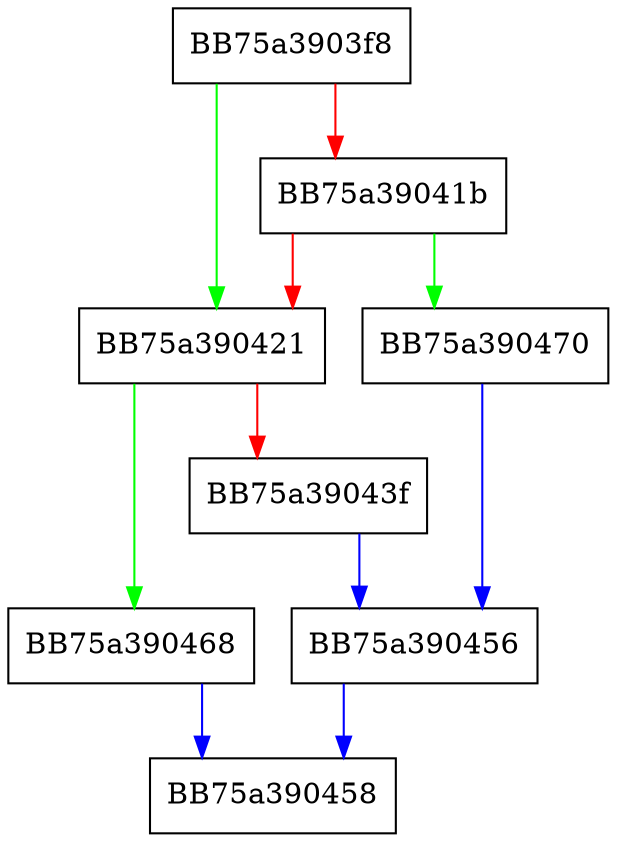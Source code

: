 digraph findStat {
  node [shape="box"];
  graph [splines=ortho];
  BB75a3903f8 -> BB75a390421 [color="green"];
  BB75a3903f8 -> BB75a39041b [color="red"];
  BB75a39041b -> BB75a390470 [color="green"];
  BB75a39041b -> BB75a390421 [color="red"];
  BB75a390421 -> BB75a390468 [color="green"];
  BB75a390421 -> BB75a39043f [color="red"];
  BB75a39043f -> BB75a390456 [color="blue"];
  BB75a390456 -> BB75a390458 [color="blue"];
  BB75a390468 -> BB75a390458 [color="blue"];
  BB75a390470 -> BB75a390456 [color="blue"];
}